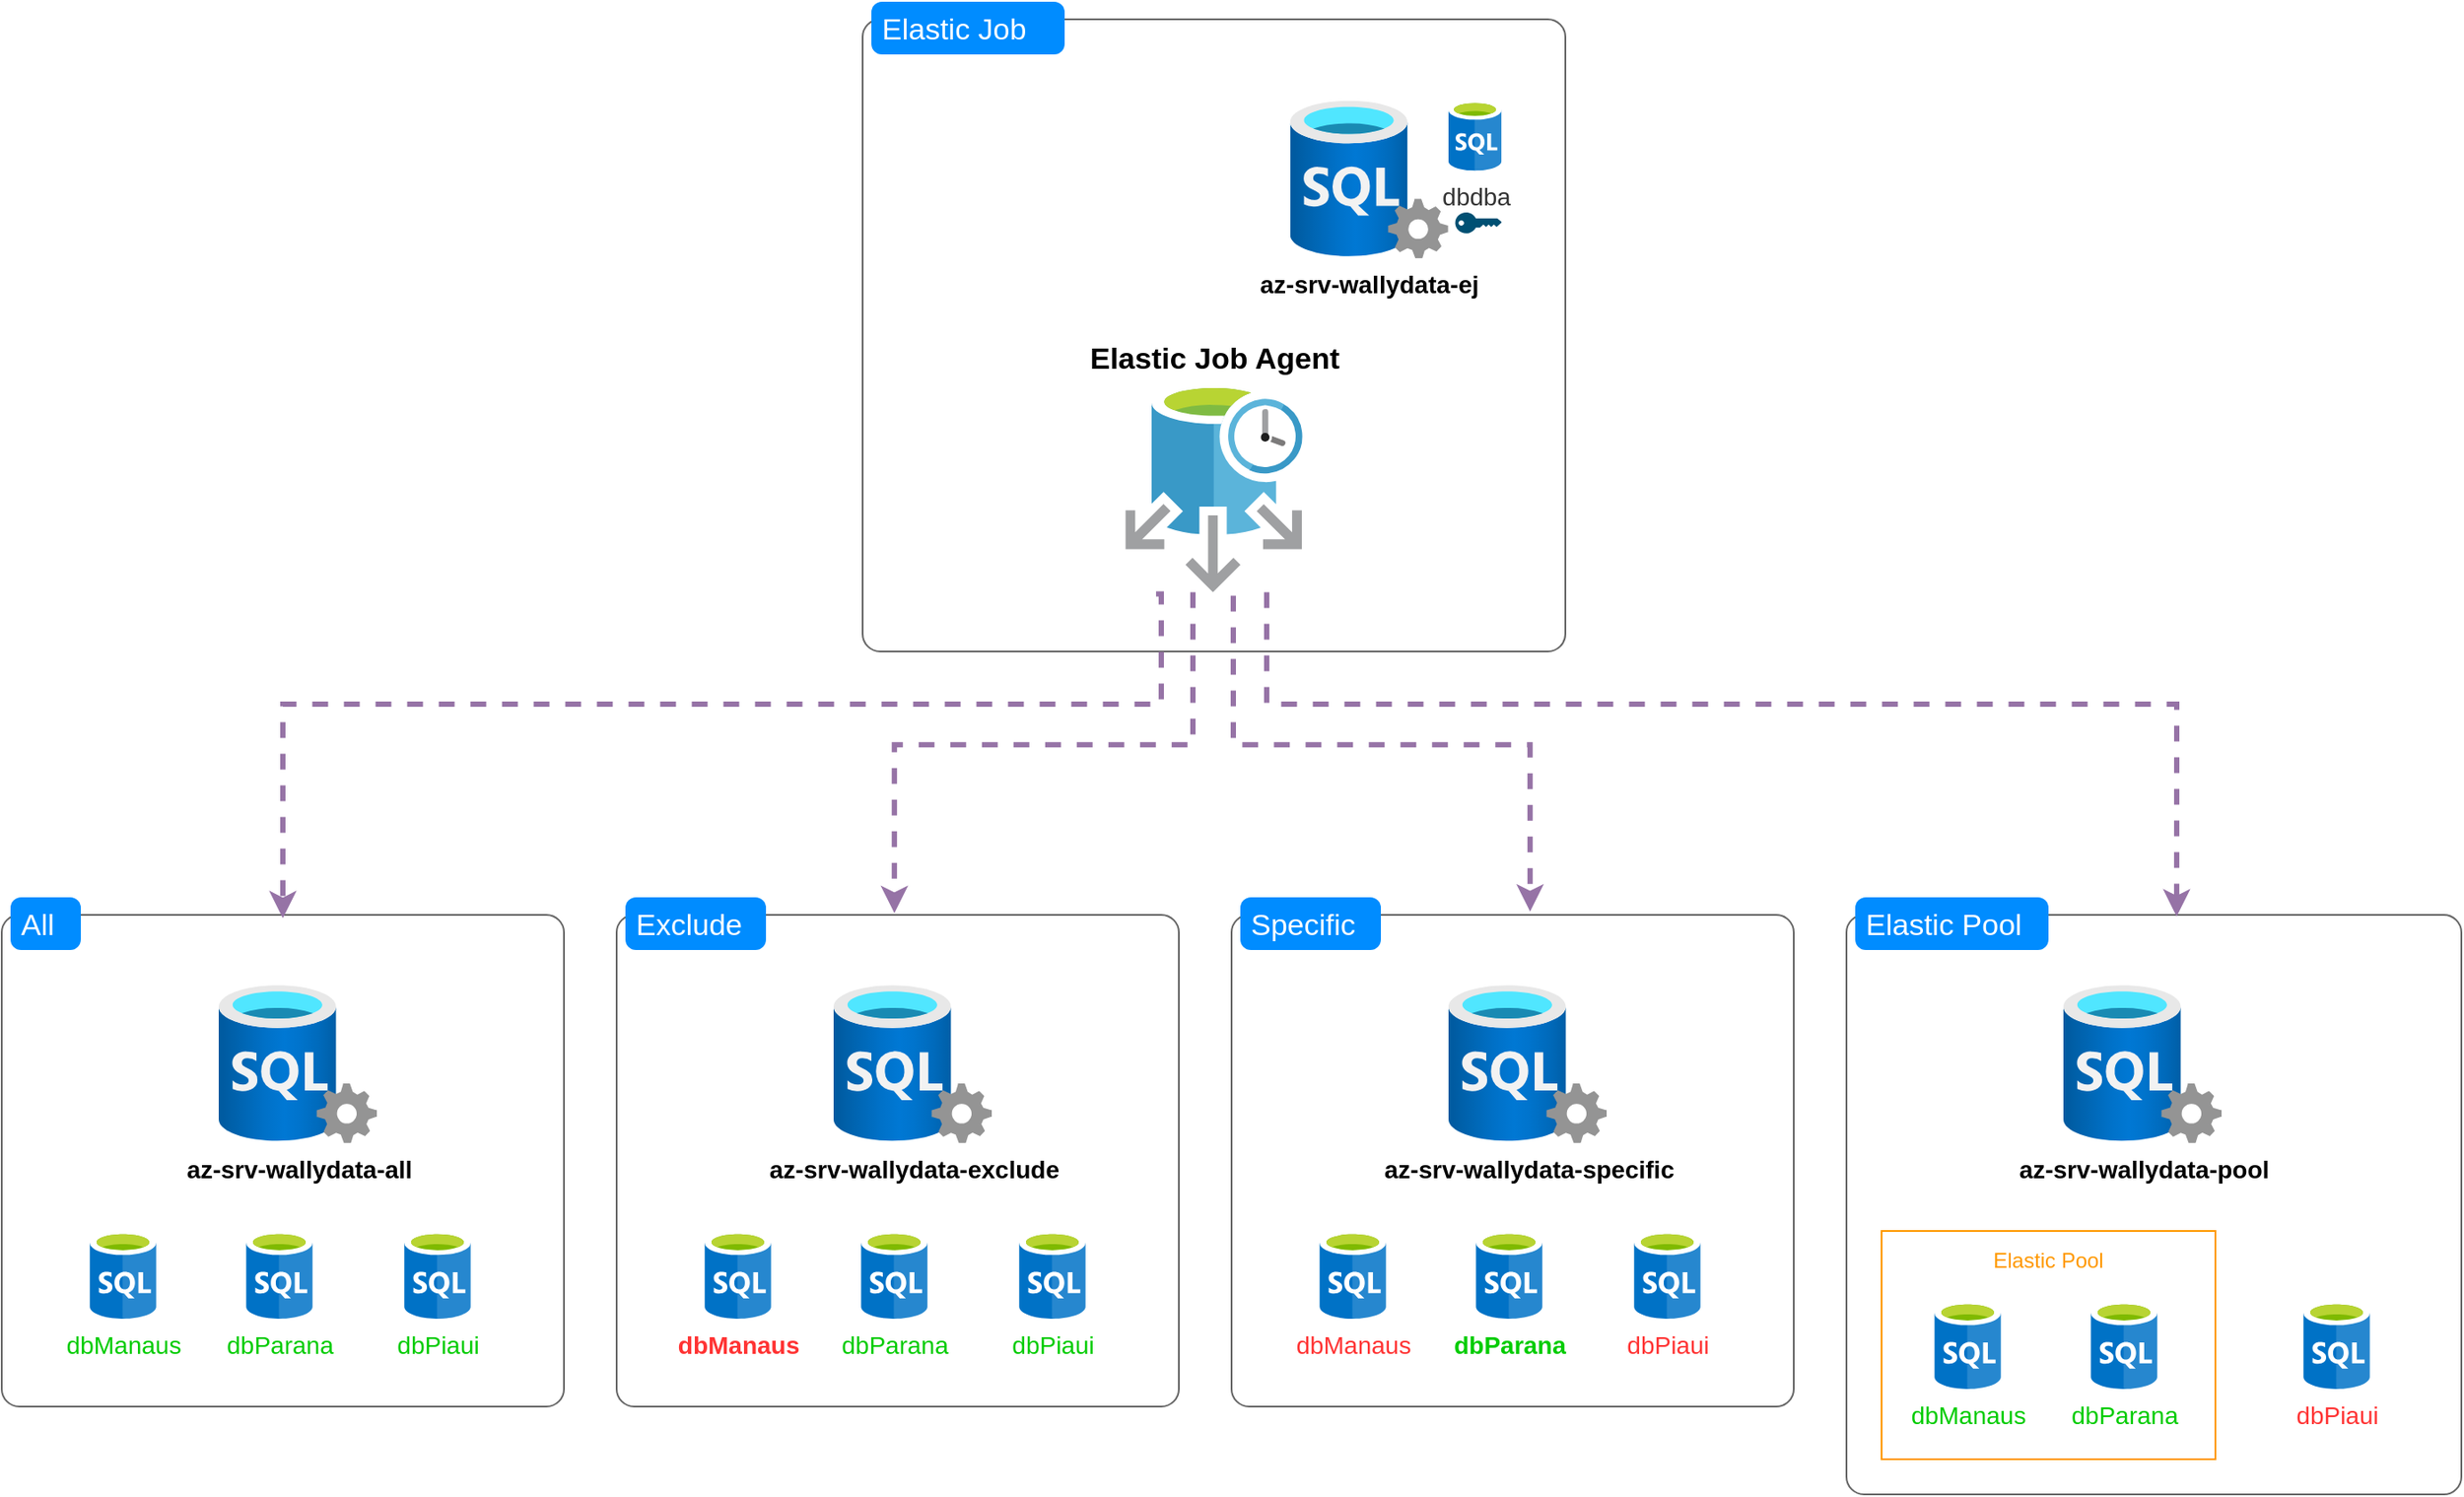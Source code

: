 <mxfile version="19.0.3" type="device"><diagram id="2cbBVqMhIgIMk6jYLlMh" name="Página-2"><mxGraphModel dx="1874" dy="2026" grid="1" gridSize="10" guides="1" tooltips="1" connect="1" arrows="1" fold="1" page="1" pageScale="1" pageWidth="827" pageHeight="1169" math="0" shadow="0"><root><mxCell id="0"/><mxCell id="1" parent="0"/><mxCell id="EOiaPh3Qx0v0JfVPxZ0x-8" value="" style="shape=mxgraph.mockup.containers.marginRect;rectMarginTop=10;strokeColor=#666666;strokeWidth=1;dashed=0;rounded=1;arcSize=5;recursiveResize=0;" vertex="1" parent="1"><mxGeometry x="430" y="200" width="320" height="290" as="geometry"/></mxCell><mxCell id="EOiaPh3Qx0v0JfVPxZ0x-9" value="Exclude" style="shape=rect;strokeColor=none;fillColor=#008cff;strokeWidth=1;dashed=0;rounded=1;arcSize=20;fontColor=#ffffff;fontSize=17;spacing=2;spacingTop=-2;align=left;autosize=1;spacingLeft=4;resizeWidth=0;resizeHeight=0;perimeter=none;" vertex="1" parent="EOiaPh3Qx0v0JfVPxZ0x-8"><mxGeometry x="5" width="80" height="30" as="geometry"/></mxCell><mxCell id="EOiaPh3Qx0v0JfVPxZ0x-10" value="az-srv-wallydata-exclude" style="aspect=fixed;html=1;points=[];align=center;image;fontSize=14;image=img/lib/azure2/databases/SQL_Server.svg;labelPosition=center;verticalLabelPosition=bottom;verticalAlign=top;fontStyle=1" vertex="1" parent="EOiaPh3Qx0v0JfVPxZ0x-8"><mxGeometry x="123.5" y="50" width="90" height="90" as="geometry"/></mxCell><mxCell id="EOiaPh3Qx0v0JfVPxZ0x-11" value="dbManaus" style="sketch=0;aspect=fixed;html=1;points=[];align=center;image;fontSize=14;image=img/lib/mscae/SQL_Database_generic.svg;fontColor=#FF3333;fontStyle=1" vertex="1" parent="EOiaPh3Qx0v0JfVPxZ0x-8"><mxGeometry x="50" y="190" width="38" height="50" as="geometry"/></mxCell><mxCell id="EOiaPh3Qx0v0JfVPxZ0x-12" value="dbParana" style="sketch=0;aspect=fixed;html=1;points=[];align=center;image;fontSize=14;image=img/lib/mscae/SQL_Database_generic.svg;fontColor=#00CC00;" vertex="1" parent="EOiaPh3Qx0v0JfVPxZ0x-8"><mxGeometry x="139" y="190" width="38" height="50" as="geometry"/></mxCell><mxCell id="EOiaPh3Qx0v0JfVPxZ0x-13" value="dbPiaui" style="sketch=0;aspect=fixed;html=1;points=[];align=center;image;fontSize=14;image=img/lib/mscae/SQL_Database_generic.svg;fontColor=#00CC00;" vertex="1" parent="EOiaPh3Qx0v0JfVPxZ0x-8"><mxGeometry x="229" y="190" width="38" height="50" as="geometry"/></mxCell><mxCell id="EOiaPh3Qx0v0JfVPxZ0x-14" value="" style="shape=mxgraph.mockup.containers.marginRect;rectMarginTop=10;strokeColor=#666666;strokeWidth=1;dashed=0;rounded=1;arcSize=5;recursiveResize=0;" vertex="1" parent="1"><mxGeometry x="80" y="200" width="320" height="290" as="geometry"/></mxCell><mxCell id="EOiaPh3Qx0v0JfVPxZ0x-15" value="All" style="shape=rect;strokeColor=none;fillColor=#008cff;strokeWidth=1;dashed=0;rounded=1;arcSize=20;fontColor=#ffffff;fontSize=17;spacing=2;spacingTop=-2;align=left;autosize=1;spacingLeft=4;resizeWidth=0;resizeHeight=0;perimeter=none;" vertex="1" parent="EOiaPh3Qx0v0JfVPxZ0x-14"><mxGeometry x="5" width="40" height="30" as="geometry"/></mxCell><mxCell id="EOiaPh3Qx0v0JfVPxZ0x-16" value="az-srv-wallydata-all" style="aspect=fixed;html=1;points=[];align=center;image;fontSize=14;image=img/lib/azure2/databases/SQL_Server.svg;labelPosition=center;verticalLabelPosition=bottom;verticalAlign=top;fontStyle=1" vertex="1" parent="EOiaPh3Qx0v0JfVPxZ0x-14"><mxGeometry x="123.5" y="50" width="90" height="90" as="geometry"/></mxCell><mxCell id="EOiaPh3Qx0v0JfVPxZ0x-17" value="dbManaus" style="sketch=0;aspect=fixed;html=1;points=[];align=center;image;fontSize=14;image=img/lib/mscae/SQL_Database_generic.svg;fontColor=#00CC00;" vertex="1" parent="EOiaPh3Qx0v0JfVPxZ0x-14"><mxGeometry x="50" y="190" width="38" height="50" as="geometry"/></mxCell><mxCell id="EOiaPh3Qx0v0JfVPxZ0x-18" value="dbParana" style="sketch=0;aspect=fixed;html=1;points=[];align=center;image;fontSize=14;image=img/lib/mscae/SQL_Database_generic.svg;fontColor=#00CC00;" vertex="1" parent="EOiaPh3Qx0v0JfVPxZ0x-14"><mxGeometry x="139" y="190" width="38" height="50" as="geometry"/></mxCell><mxCell id="EOiaPh3Qx0v0JfVPxZ0x-19" value="dbPiaui" style="sketch=0;aspect=fixed;html=1;points=[];align=center;image;fontSize=14;image=img/lib/mscae/SQL_Database_generic.svg;fontColor=#00CC00;" vertex="1" parent="EOiaPh3Qx0v0JfVPxZ0x-14"><mxGeometry x="229" y="190" width="38" height="50" as="geometry"/></mxCell><mxCell id="EOiaPh3Qx0v0JfVPxZ0x-20" value="" style="shape=mxgraph.mockup.containers.marginRect;rectMarginTop=10;strokeColor=#666666;strokeWidth=1;dashed=0;rounded=1;arcSize=5;recursiveResize=0;" vertex="1" parent="1"><mxGeometry x="780" y="200" width="320" height="290" as="geometry"/></mxCell><mxCell id="EOiaPh3Qx0v0JfVPxZ0x-21" value="Specific" style="shape=rect;strokeColor=none;fillColor=#008cff;strokeWidth=1;dashed=0;rounded=1;arcSize=20;fontColor=#ffffff;fontSize=17;spacing=2;spacingTop=-2;align=left;autosize=1;spacingLeft=4;resizeWidth=0;resizeHeight=0;perimeter=none;" vertex="1" parent="EOiaPh3Qx0v0JfVPxZ0x-20"><mxGeometry x="5" width="80" height="30" as="geometry"/></mxCell><mxCell id="EOiaPh3Qx0v0JfVPxZ0x-22" value="az-srv-wallydata-specific" style="aspect=fixed;html=1;points=[];align=center;image;fontSize=14;image=img/lib/azure2/databases/SQL_Server.svg;labelPosition=center;verticalLabelPosition=bottom;verticalAlign=top;fontStyle=1" vertex="1" parent="EOiaPh3Qx0v0JfVPxZ0x-20"><mxGeometry x="123.5" y="50" width="90" height="90" as="geometry"/></mxCell><mxCell id="EOiaPh3Qx0v0JfVPxZ0x-23" value="dbManaus" style="sketch=0;aspect=fixed;html=1;points=[];align=center;image;fontSize=14;image=img/lib/mscae/SQL_Database_generic.svg;fontColor=#FF3333;" vertex="1" parent="EOiaPh3Qx0v0JfVPxZ0x-20"><mxGeometry x="50" y="190" width="38" height="50" as="geometry"/></mxCell><mxCell id="EOiaPh3Qx0v0JfVPxZ0x-24" value="dbParana" style="sketch=0;aspect=fixed;html=1;points=[];align=center;image;fontSize=14;image=img/lib/mscae/SQL_Database_generic.svg;fontColor=#00CC00;fontStyle=1" vertex="1" parent="EOiaPh3Qx0v0JfVPxZ0x-20"><mxGeometry x="139" y="190" width="38" height="50" as="geometry"/></mxCell><mxCell id="EOiaPh3Qx0v0JfVPxZ0x-25" value="dbPiaui" style="sketch=0;aspect=fixed;html=1;points=[];align=center;image;fontSize=14;image=img/lib/mscae/SQL_Database_generic.svg;fontColor=#FF3333;" vertex="1" parent="EOiaPh3Qx0v0JfVPxZ0x-20"><mxGeometry x="229" y="190" width="38" height="50" as="geometry"/></mxCell><mxCell id="EOiaPh3Qx0v0JfVPxZ0x-26" value="" style="shape=mxgraph.mockup.containers.marginRect;rectMarginTop=10;strokeColor=#666666;strokeWidth=1;dashed=0;rounded=1;arcSize=5;recursiveResize=0;" vertex="1" parent="1"><mxGeometry x="1130" y="200" width="350" height="340" as="geometry"/></mxCell><mxCell id="EOiaPh3Qx0v0JfVPxZ0x-27" value="Elastic Pool" style="shape=rect;strokeColor=none;fillColor=#008cff;strokeWidth=1;dashed=0;rounded=1;arcSize=20;fontColor=#ffffff;fontSize=17;spacing=2;spacingTop=-2;align=left;autosize=1;spacingLeft=4;resizeWidth=0;resizeHeight=0;perimeter=none;" vertex="1" parent="EOiaPh3Qx0v0JfVPxZ0x-26"><mxGeometry x="5" width="110" height="30" as="geometry"/></mxCell><mxCell id="EOiaPh3Qx0v0JfVPxZ0x-28" value="az-srv-wallydata-pool" style="aspect=fixed;html=1;points=[];align=center;image;fontSize=14;image=img/lib/azure2/databases/SQL_Server.svg;labelPosition=center;verticalLabelPosition=bottom;verticalAlign=top;fontStyle=1" vertex="1" parent="EOiaPh3Qx0v0JfVPxZ0x-26"><mxGeometry x="123.5" y="50" width="90" height="90" as="geometry"/></mxCell><mxCell id="EOiaPh3Qx0v0JfVPxZ0x-31" value="dbPiaui" style="sketch=0;aspect=fixed;html=1;points=[];align=center;image;fontSize=14;image=img/lib/mscae/SQL_Database_generic.svg;fontColor=#FF3333;" vertex="1" parent="EOiaPh3Qx0v0JfVPxZ0x-26"><mxGeometry x="260" y="230" width="38" height="50" as="geometry"/></mxCell><mxCell id="EOiaPh3Qx0v0JfVPxZ0x-39" value="Elastic Pool" style="outlineConnect=0;gradientColor=none;html=1;whiteSpace=wrap;fontSize=12;fontStyle=0;strokeColor=#FF9900;fillColor=none;verticalAlign=top;align=center;fontColor=#FF9900;dashed=0;spacingTop=3;" vertex="1" parent="EOiaPh3Qx0v0JfVPxZ0x-26"><mxGeometry x="20" y="190" width="190" height="130" as="geometry"/></mxCell><mxCell id="EOiaPh3Qx0v0JfVPxZ0x-29" value="dbManaus" style="sketch=0;aspect=fixed;html=1;points=[];align=center;image;fontSize=14;image=img/lib/mscae/SQL_Database_generic.svg;fontColor=#00CC00;" vertex="1" parent="EOiaPh3Qx0v0JfVPxZ0x-26"><mxGeometry x="50" y="230" width="38" height="50" as="geometry"/></mxCell><mxCell id="EOiaPh3Qx0v0JfVPxZ0x-30" value="dbParana" style="sketch=0;aspect=fixed;html=1;points=[];align=center;image;fontSize=14;image=img/lib/mscae/SQL_Database_generic.svg;fontColor=#00CC00;" vertex="1" parent="EOiaPh3Qx0v0JfVPxZ0x-26"><mxGeometry x="139" y="230" width="38" height="50" as="geometry"/></mxCell><mxCell id="EOiaPh3Qx0v0JfVPxZ0x-40" value="" style="shape=mxgraph.mockup.containers.marginRect;rectMarginTop=10;strokeColor=#666666;strokeWidth=1;dashed=0;rounded=1;arcSize=5;recursiveResize=0;" vertex="1" parent="1"><mxGeometry x="570" y="-310" width="400" height="370" as="geometry"/></mxCell><mxCell id="EOiaPh3Qx0v0JfVPxZ0x-41" value="Elastic Job" style="shape=rect;strokeColor=none;fillColor=#008cff;strokeWidth=1;dashed=0;rounded=1;arcSize=20;fontColor=#ffffff;fontSize=17;spacing=2;spacingTop=-2;align=left;autosize=1;spacingLeft=4;resizeWidth=0;resizeHeight=0;perimeter=none;" vertex="1" parent="EOiaPh3Qx0v0JfVPxZ0x-40"><mxGeometry x="5" width="110" height="30" as="geometry"/></mxCell><mxCell id="EOiaPh3Qx0v0JfVPxZ0x-42" value="az-srv-wallydata-ej" style="aspect=fixed;html=1;points=[];align=center;image;fontSize=14;image=img/lib/azure2/databases/SQL_Server.svg;labelPosition=center;verticalLabelPosition=bottom;verticalAlign=top;fontStyle=1" vertex="1" parent="EOiaPh3Qx0v0JfVPxZ0x-40"><mxGeometry x="243.35" y="56.25" width="90" height="90" as="geometry"/></mxCell><mxCell id="EOiaPh3Qx0v0JfVPxZ0x-43" value="dbdba" style="sketch=0;aspect=fixed;html=1;points=[];align=center;image;fontSize=14;image=img/lib/mscae/SQL_Database_generic.svg;fontColor=#333333;" vertex="1" parent="EOiaPh3Qx0v0JfVPxZ0x-40"><mxGeometry x="333.35" y="56.25" width="30.4" height="40" as="geometry"/></mxCell><mxCell id="EOiaPh3Qx0v0JfVPxZ0x-1" value="Elastic Job Agent" style="sketch=0;aspect=fixed;html=1;points=[];align=center;image;fontSize=17;image=img/lib/mscae/Elastic_Job_Agents.svg;labelPosition=center;verticalLabelPosition=top;verticalAlign=bottom;fontStyle=1" vertex="1" parent="EOiaPh3Qx0v0JfVPxZ0x-40"><mxGeometry x="149.6" y="216.25" width="100.8" height="120" as="geometry"/></mxCell><mxCell id="EOiaPh3Qx0v0JfVPxZ0x-50" value="" style="points=[[0,0.5,0],[0.24,0,0],[0.5,0.28,0],[0.995,0.475,0],[0.5,0.72,0],[0.24,1,0]];verticalLabelPosition=bottom;sketch=0;html=1;verticalAlign=top;aspect=fixed;align=center;pointerEvents=1;shape=mxgraph.cisco19.key;fillColor=#005073;strokeColor=none;fontSize=14;fontColor=#333333;" vertex="1" parent="EOiaPh3Qx0v0JfVPxZ0x-40"><mxGeometry x="337.3" y="120" width="26.45" height="11.9" as="geometry"/></mxCell><mxCell id="EOiaPh3Qx0v0JfVPxZ0x-46" style="edgeStyle=orthogonalEdgeStyle;rounded=0;orthogonalLoop=1;jettySize=auto;html=1;entryX=0.5;entryY=0.041;entryDx=0;entryDy=0;entryPerimeter=0;fontSize=14;fontColor=#333333;exitX=0.173;exitY=1.008;exitDx=0;exitDy=0;exitPerimeter=0;dashed=1;strokeWidth=3;fillColor=#e1d5e7;strokeColor=#9673a6;" edge="1" parent="1" source="EOiaPh3Qx0v0JfVPxZ0x-1" target="EOiaPh3Qx0v0JfVPxZ0x-14"><mxGeometry relative="1" as="geometry"><Array as="points"><mxPoint x="740" y="27"/><mxPoint x="740" y="90"/><mxPoint x="240" y="90"/></Array></mxGeometry></mxCell><mxCell id="EOiaPh3Qx0v0JfVPxZ0x-47" style="edgeStyle=orthogonalEdgeStyle;rounded=0;orthogonalLoop=1;jettySize=auto;html=1;entryX=0.494;entryY=0.031;entryDx=0;entryDy=0;entryPerimeter=0;fontSize=14;fontColor=#333333;exitX=0.381;exitY=1;exitDx=0;exitDy=0;exitPerimeter=0;strokeWidth=3;dashed=1;fillColor=#e1d5e7;strokeColor=#9673a6;" edge="1" parent="1" source="EOiaPh3Qx0v0JfVPxZ0x-1" target="EOiaPh3Qx0v0JfVPxZ0x-8"><mxGeometry relative="1" as="geometry"/></mxCell><mxCell id="EOiaPh3Qx0v0JfVPxZ0x-48" style="edgeStyle=orthogonalEdgeStyle;rounded=0;orthogonalLoop=1;jettySize=auto;html=1;entryX=0.531;entryY=0.028;entryDx=0;entryDy=0;entryPerimeter=0;fontSize=14;fontColor=#333333;exitX=0.609;exitY=1.017;exitDx=0;exitDy=0;exitPerimeter=0;strokeWidth=3;dashed=1;fillColor=#e1d5e7;strokeColor=#9673a6;" edge="1" parent="1" source="EOiaPh3Qx0v0JfVPxZ0x-1" target="EOiaPh3Qx0v0JfVPxZ0x-20"><mxGeometry relative="1" as="geometry"/></mxCell><mxCell id="EOiaPh3Qx0v0JfVPxZ0x-49" style="edgeStyle=orthogonalEdgeStyle;rounded=0;orthogonalLoop=1;jettySize=auto;html=1;entryX=0.537;entryY=0.032;entryDx=0;entryDy=0;entryPerimeter=0;fontSize=14;fontColor=#333333;dashed=1;strokeWidth=3;fillColor=#e1d5e7;strokeColor=#9673a6;" edge="1" parent="1" source="EOiaPh3Qx0v0JfVPxZ0x-1" target="EOiaPh3Qx0v0JfVPxZ0x-26"><mxGeometry relative="1" as="geometry"><mxPoint x="795" y="40" as="sourcePoint"/><Array as="points"><mxPoint x="800" y="90"/><mxPoint x="1318" y="90"/></Array></mxGeometry></mxCell></root></mxGraphModel></diagram></mxfile>